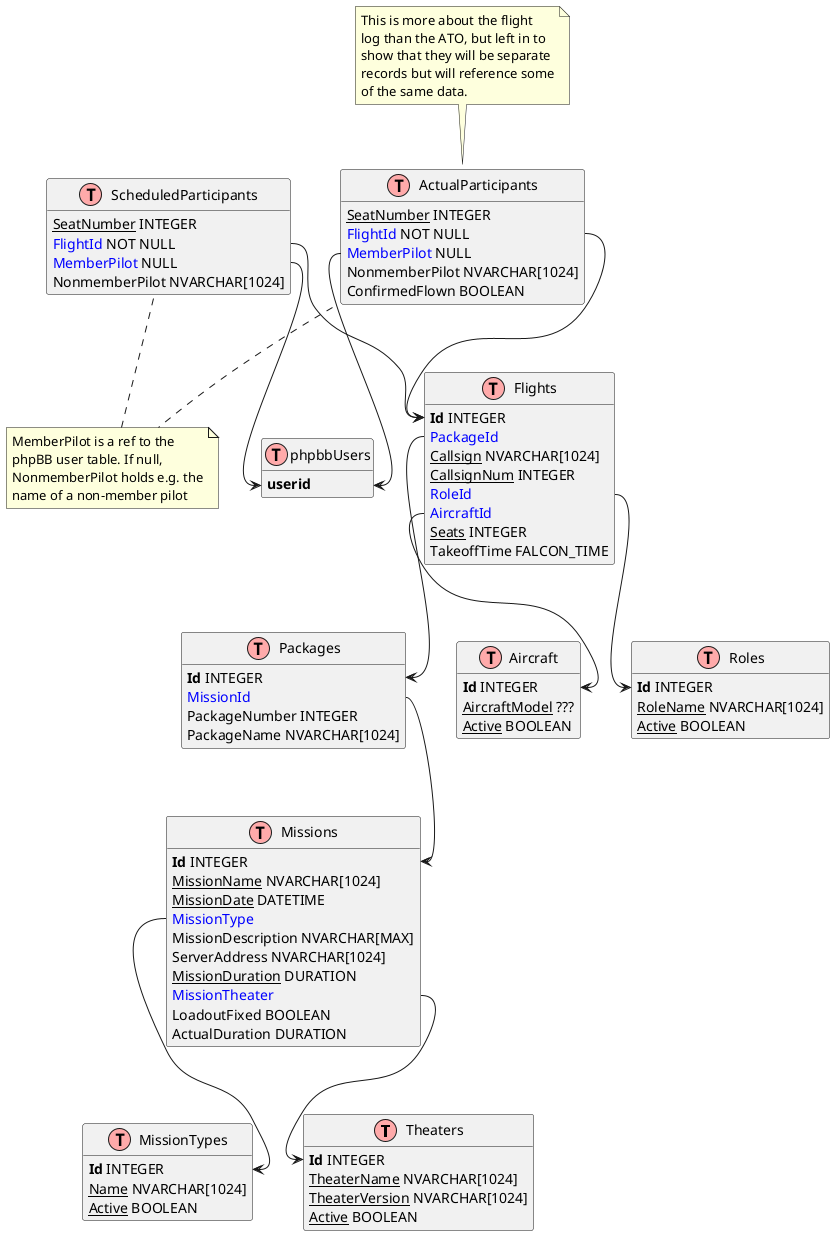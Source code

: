 @startuml
' Taken from https://gist.github.com/QuantumGhost/0955a45383a0b6c0bc24f9654b3cb561
!define Table(name,desc) class name as "desc" << (T,#FFAAAA) >>
' we use bold for primary key
' green color for unique
' and underscore for not_null
!define primary_key(x) <b>x</b>
!define unique(x) <color:green>x</color>
!define not_null(x) <u>x</u>
!define foreign_key(x) <color:blue>x</color>
' other tags available:
' <i></i>
' <back:COLOR></color>, where color is a color name or html color code
' (#FFAACC)
' see: http://plantuml.com/classes.html#More
hide methods
hide stereotypes

' TODO: Add modification/version fields to all of these?
' TODO: Do any of these need an "active"?

Table(Theaters, "Theaters") {
  primary_key(Id) INTEGER
  not_null(TheaterName) NVARCHAR[1024]
  not_null(TheaterVersion) NVARCHAR[1024]
  not_null(Active) BOOLEAN
}

Table(MissionTypes, "MissionTypes") {
  primary_key(Id) INTEGER
  not_null(Name) NVARCHAR[1024]
  not_null(Active) BOOLEAN
}

Table(Missions, "Missions") {
  primary_key(Id) INTEGER
  not_null(MissionName) NVARCHAR[1024]
  not_null(MissionDate) DATETIME
  foreign_key(MissionType)
  MissionDescription NVARCHAR[MAX]
  ServerAddress NVARCHAR[1024]
  not_null(MissionDuration) DURATION
  foreigh_key(MissionType)
  foreign_key(MissionTheater)
  LoadoutFixed BOOLEAN
  ActualDuration DURATION
}

Missions::Theater --> Theaters::Id
Missions::MissionType --> MissionTypes::Id

Table(Packages, "Packages") {
  primary_key(Id) INTEGER
  foreign_key(MissionId)
  PackageNumber INTEGER
  PackageName NVARCHAR[1024]
}

Packages::MissionId --> Missions::Id

Table(Roles, "Roles") {
  primary_key(Id) INTEGER
  not_null(RoleName) NVARCHAR[1024]
  not_null(Active) BOOLEAN
}

Table(Aircraft, "Aircraft") {
  primary_key(Id) INTEGER
  not_null(AircraftModel) ???
  not_null(Active) BOOLEAN
}

Table(Flights, "Flights") {
  primary_key(Id) INTEGER
  foreign_key(PackageId)
  not_null(Callsign) NVARCHAR[1024]
  not_null(CallsignNum) INTEGER
  foreign_key(RoleId)
  foreign_key(AircraftId)
  not_null(Seats) INTEGER
  TakeoffTime FALCON_TIME
}

Flights::PackageId --> Packages::Id
Flights::RoleId --> Roles::Id
Flights::AircraftId --> Aircraft::Id


Table(phpbbUsers, "phpbbUsers") {
  primary_key(userid)
}


Table(ScheduledParticipants, "ScheduledParticipants") {
  not_null(SeatNumber) INTEGER
  foreign_key(FlightId) NOT NULL
  foreign_key(MemberPilot) NULL
  NonmemberPilot NVARCHAR[1024]
}

ScheduledParticipants::FlightId --> Flights::Id
ScheduledParticipants::MemberPilot --> phpbbUsers::userid

' Below this point we're into flight log, not ATO

Table(ActualParticipants, "ActualParticipants") {
  not_null(SeatNumber) INTEGER
  foreign_key(FlightId) NOT NULL
  foreign_key(MemberPilot) NULL
  NonmemberPilot NVARCHAR[1024]
  ConfirmedFlown BOOLEAN
}

ActualParticipants::FlightId --> Flights::Id
ActualParticipants::MemberPilot --> phpbbUsers::userid

note as PilotNote
MemberPilot is a ref to the
phpBB user table. If null,
NonmemberPilot holds e.g. the
name of a non-member pilot
end note

ActualParticipants .. PilotNote
ScheduledParticipants .. PilotNote

note as ActualParticipantsNote
This is more about the flight
log than the ATO, but left in to
show that they will be separate
records but will reference some
of the same data.
end note

ActualParticipantsNote .. ActualParticipants

' relationships
' one-to-one relationship
' one to may relationship
' user --> session : "A user may have\n many sessions"
' many to many relationship
' Add mark if you like
' user "1" --> "*" user_group : "A user may be \nin many groups"
' group "1" --> "0..N" user_group : "A group may \ncontain many users"

@enduml
